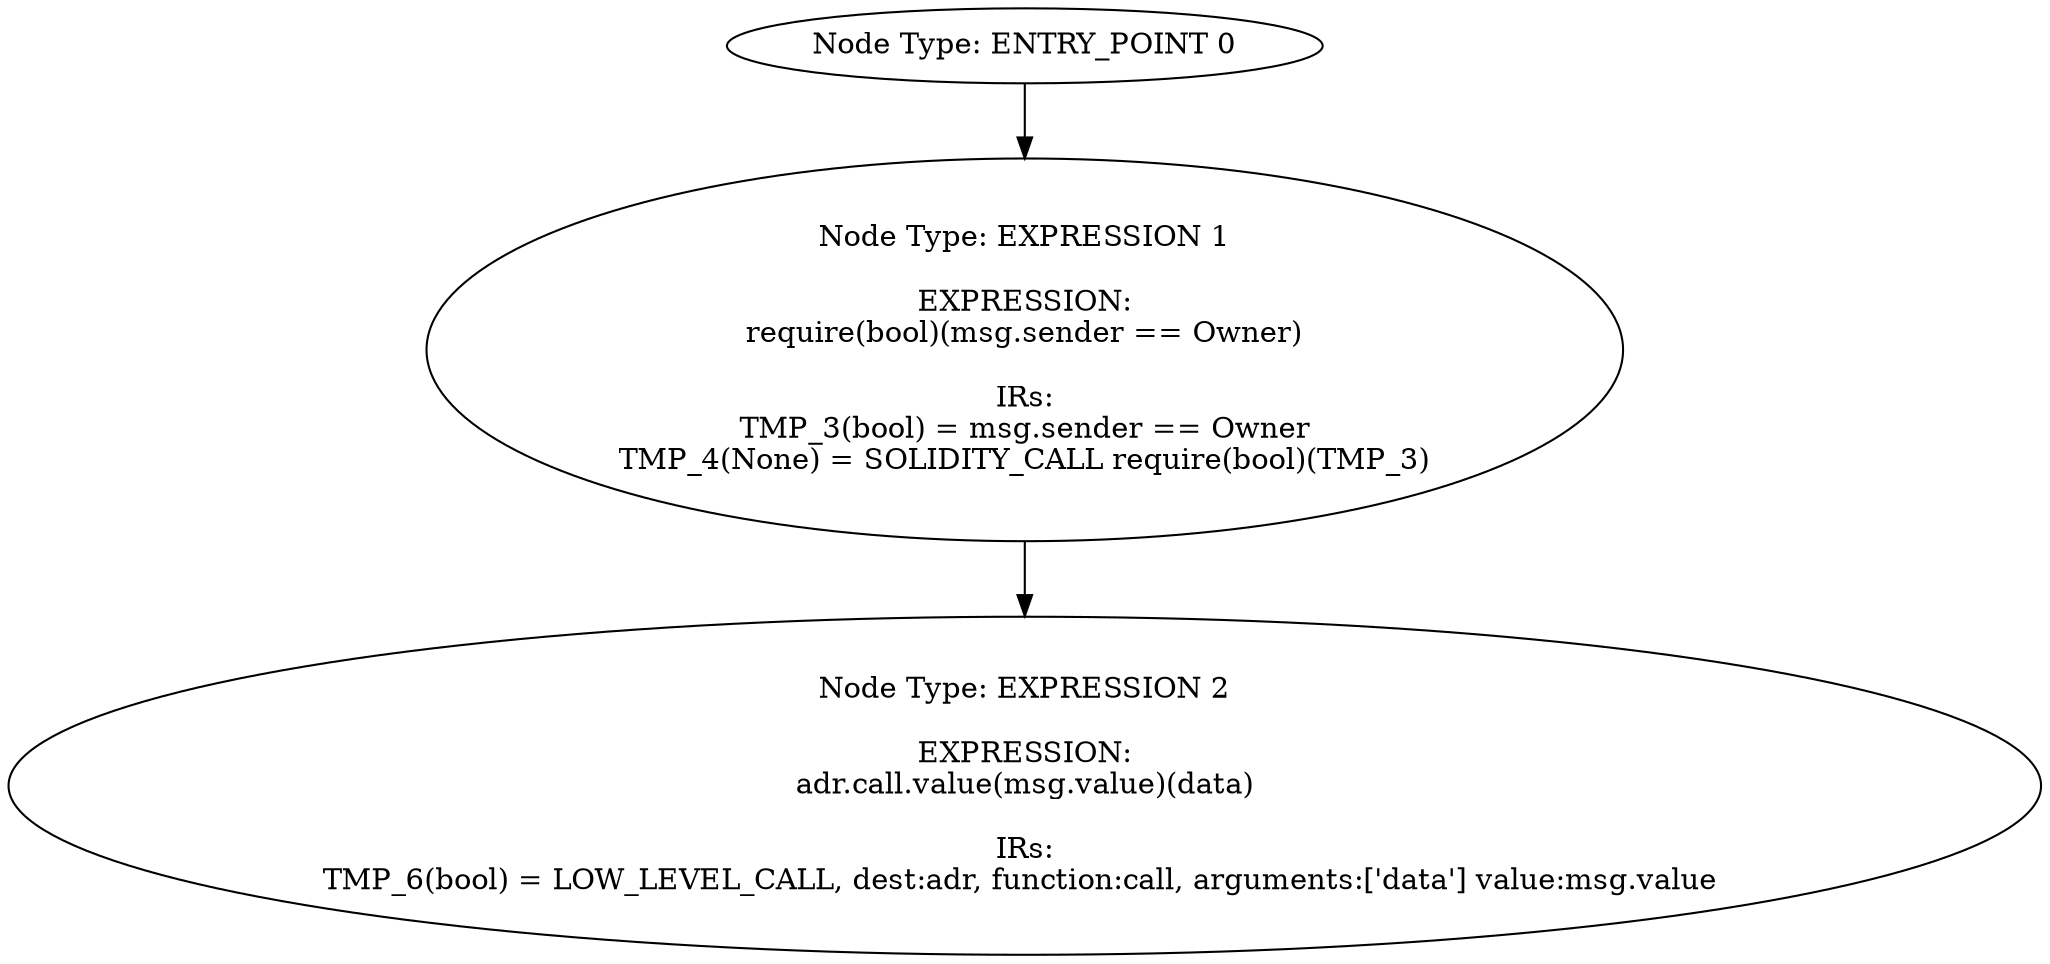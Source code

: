 digraph{
0[label="Node Type: ENTRY_POINT 0
"];
0->1;
1[label="Node Type: EXPRESSION 1

EXPRESSION:
require(bool)(msg.sender == Owner)

IRs:
TMP_3(bool) = msg.sender == Owner
TMP_4(None) = SOLIDITY_CALL require(bool)(TMP_3)"];
1->2;
2[label="Node Type: EXPRESSION 2

EXPRESSION:
adr.call.value(msg.value)(data)

IRs:
TMP_6(bool) = LOW_LEVEL_CALL, dest:adr, function:call, arguments:['data'] value:msg.value "];
}

